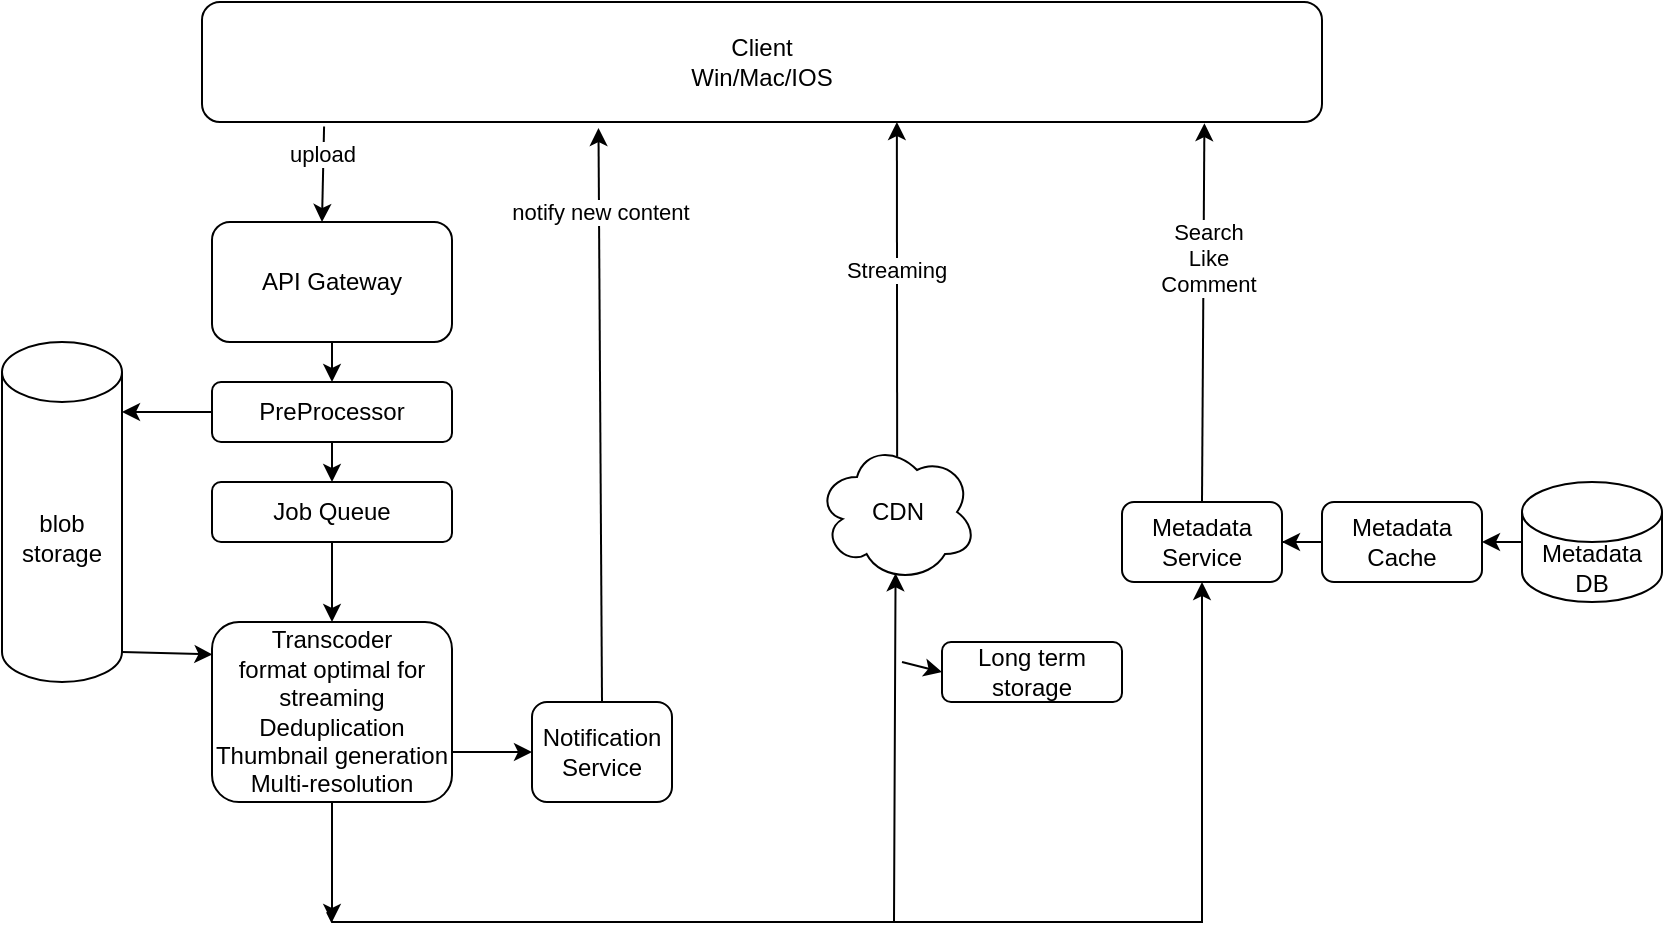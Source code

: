 <mxfile version="21.6.5" type="github">
  <diagram name="Page-1" id="9HRWg_nKx9RJw2YP3a8P">
    <mxGraphModel dx="2266" dy="837" grid="1" gridSize="10" guides="1" tooltips="1" connect="1" arrows="1" fold="1" page="1" pageScale="1" pageWidth="850" pageHeight="1100" math="0" shadow="0">
      <root>
        <mxCell id="0" />
        <mxCell id="1" parent="0" />
        <mxCell id="OMEROkEiJDGjKePTu1JV-1" value="Client&lt;br&gt;Win/Mac/IOS" style="rounded=1;whiteSpace=wrap;html=1;" vertex="1" parent="1">
          <mxGeometry x="120" y="110" width="560" height="60" as="geometry" />
        </mxCell>
        <mxCell id="OMEROkEiJDGjKePTu1JV-2" value="" style="endArrow=classic;html=1;rounded=0;exitX=0.109;exitY=1.037;exitDx=0;exitDy=0;exitPerimeter=0;" edge="1" parent="1" source="OMEROkEiJDGjKePTu1JV-1">
          <mxGeometry width="50" height="50" relative="1" as="geometry">
            <mxPoint x="125" y="360" as="sourcePoint" />
            <mxPoint x="180" y="220" as="targetPoint" />
          </mxGeometry>
        </mxCell>
        <mxCell id="OMEROkEiJDGjKePTu1JV-3" value="upload" style="edgeLabel;html=1;align=center;verticalAlign=middle;resizable=0;points=[];" vertex="1" connectable="0" parent="OMEROkEiJDGjKePTu1JV-2">
          <mxGeometry x="-0.417" y="-1" relative="1" as="geometry">
            <mxPoint as="offset" />
          </mxGeometry>
        </mxCell>
        <mxCell id="OMEROkEiJDGjKePTu1JV-4" value="API Gateway" style="rounded=1;whiteSpace=wrap;html=1;" vertex="1" parent="1">
          <mxGeometry x="125" y="220" width="120" height="60" as="geometry" />
        </mxCell>
        <mxCell id="OMEROkEiJDGjKePTu1JV-11" value="Metadata DB" style="shape=cylinder3;whiteSpace=wrap;html=1;boundedLbl=1;backgroundOutline=1;size=15;" vertex="1" parent="1">
          <mxGeometry x="780" y="350" width="70" height="60" as="geometry" />
        </mxCell>
        <mxCell id="OMEROkEiJDGjKePTu1JV-12" value="CDN" style="ellipse;shape=cloud;whiteSpace=wrap;html=1;" vertex="1" parent="1">
          <mxGeometry x="427.5" y="330" width="80" height="70" as="geometry" />
        </mxCell>
        <mxCell id="OMEROkEiJDGjKePTu1JV-13" value="" style="endArrow=classic;html=1;rounded=0;exitX=0.5;exitY=1;exitDx=0;exitDy=0;entryX=0.491;entryY=0.938;entryDx=0;entryDy=0;entryPerimeter=0;" edge="1" parent="1" target="OMEROkEiJDGjKePTu1JV-12">
          <mxGeometry width="50" height="50" relative="1" as="geometry">
            <mxPoint x="182.5" y="565" as="sourcePoint" />
            <mxPoint x="186" y="530.56" as="targetPoint" />
            <Array as="points">
              <mxPoint x="185" y="570" />
              <mxPoint x="466" y="570" />
            </Array>
          </mxGeometry>
        </mxCell>
        <mxCell id="OMEROkEiJDGjKePTu1JV-14" value="Long term storage" style="rounded=1;whiteSpace=wrap;html=1;" vertex="1" parent="1">
          <mxGeometry x="490" y="430" width="90" height="30" as="geometry" />
        </mxCell>
        <mxCell id="OMEROkEiJDGjKePTu1JV-15" value="" style="endArrow=classic;html=1;rounded=0;entryX=0;entryY=0.5;entryDx=0;entryDy=0;" edge="1" parent="1" target="OMEROkEiJDGjKePTu1JV-14">
          <mxGeometry width="50" height="50" relative="1" as="geometry">
            <mxPoint x="470" y="440" as="sourcePoint" />
            <mxPoint x="155" y="620" as="targetPoint" />
          </mxGeometry>
        </mxCell>
        <mxCell id="OMEROkEiJDGjKePTu1JV-16" value="Notification Service" style="rounded=1;whiteSpace=wrap;html=1;" vertex="1" parent="1">
          <mxGeometry x="285" y="460" width="70" height="50" as="geometry" />
        </mxCell>
        <mxCell id="OMEROkEiJDGjKePTu1JV-17" value="" style="endArrow=classic;html=1;rounded=0;exitX=1;exitY=0.5;exitDx=0;exitDy=0;entryX=0;entryY=0.5;entryDx=0;entryDy=0;" edge="1" parent="1" target="OMEROkEiJDGjKePTu1JV-16">
          <mxGeometry width="50" height="50" relative="1" as="geometry">
            <mxPoint x="245" y="485" as="sourcePoint" />
            <mxPoint x="360" y="350" as="targetPoint" />
          </mxGeometry>
        </mxCell>
        <mxCell id="OMEROkEiJDGjKePTu1JV-18" value="" style="endArrow=classic;html=1;rounded=0;exitX=0.5;exitY=1;exitDx=0;exitDy=0;" edge="1" parent="1" source="OMEROkEiJDGjKePTu1JV-4">
          <mxGeometry width="50" height="50" relative="1" as="geometry">
            <mxPoint x="260" y="290" as="sourcePoint" />
            <mxPoint x="185" y="300" as="targetPoint" />
          </mxGeometry>
        </mxCell>
        <mxCell id="OMEROkEiJDGjKePTu1JV-22" value="" style="endArrow=classic;html=1;rounded=0;entryX=0.354;entryY=1.05;entryDx=0;entryDy=0;exitX=0.5;exitY=0;exitDx=0;exitDy=0;entryPerimeter=0;" edge="1" parent="1" source="OMEROkEiJDGjKePTu1JV-16" target="OMEROkEiJDGjKePTu1JV-1">
          <mxGeometry width="50" height="50" relative="1" as="geometry">
            <mxPoint x="310" y="350" as="sourcePoint" />
            <mxPoint x="360" y="300" as="targetPoint" />
          </mxGeometry>
        </mxCell>
        <mxCell id="OMEROkEiJDGjKePTu1JV-54" value="notify new content" style="edgeLabel;html=1;align=center;verticalAlign=middle;resizable=0;points=[];" vertex="1" connectable="0" parent="OMEROkEiJDGjKePTu1JV-22">
          <mxGeometry x="0.71" relative="1" as="geometry">
            <mxPoint as="offset" />
          </mxGeometry>
        </mxCell>
        <mxCell id="OMEROkEiJDGjKePTu1JV-23" value="" style="endArrow=classic;html=1;rounded=0;entryX=0.799;entryY=1.063;entryDx=0;entryDy=0;entryPerimeter=0;exitX=0.501;exitY=0.105;exitDx=0;exitDy=0;exitPerimeter=0;" edge="1" parent="1" source="OMEROkEiJDGjKePTu1JV-12">
          <mxGeometry width="50" height="50" relative="1" as="geometry">
            <mxPoint x="669.5" y="506.22" as="sourcePoint" />
            <mxPoint x="467.44" y="170.0" as="targetPoint" />
          </mxGeometry>
        </mxCell>
        <mxCell id="OMEROkEiJDGjKePTu1JV-37" value="Streaming" style="edgeLabel;html=1;align=center;verticalAlign=middle;resizable=0;points=[];" vertex="1" connectable="0" parent="OMEROkEiJDGjKePTu1JV-23">
          <mxGeometry x="0.121" y="1" relative="1" as="geometry">
            <mxPoint as="offset" />
          </mxGeometry>
        </mxCell>
        <mxCell id="OMEROkEiJDGjKePTu1JV-46" style="edgeStyle=orthogonalEdgeStyle;rounded=0;orthogonalLoop=1;jettySize=auto;html=1;entryX=1;entryY=0.5;entryDx=0;entryDy=0;" edge="1" parent="1" source="OMEROkEiJDGjKePTu1JV-27" target="OMEROkEiJDGjKePTu1JV-39">
          <mxGeometry relative="1" as="geometry" />
        </mxCell>
        <mxCell id="OMEROkEiJDGjKePTu1JV-27" value="Metadata Cache" style="rounded=1;whiteSpace=wrap;html=1;" vertex="1" parent="1">
          <mxGeometry x="680" y="360" width="80" height="40" as="geometry" />
        </mxCell>
        <mxCell id="OMEROkEiJDGjKePTu1JV-29" value="" style="endArrow=classic;html=1;rounded=0;entryX=0.5;entryY=0;entryDx=0;entryDy=0;" edge="1" parent="1" target="OMEROkEiJDGjKePTu1JV-30">
          <mxGeometry width="50" height="50" relative="1" as="geometry">
            <mxPoint x="185" y="380" as="sourcePoint" />
            <mxPoint x="185" y="450" as="targetPoint" />
          </mxGeometry>
        </mxCell>
        <mxCell id="OMEROkEiJDGjKePTu1JV-30" value="Transcoder&lt;br style=&quot;border-color: var(--border-color);&quot;&gt;format optimal for streaming&lt;br style=&quot;border-color: var(--border-color);&quot;&gt;Deduplication&lt;br&gt;Thumbnail generation&lt;br&gt;Multi-resolution" style="rounded=1;whiteSpace=wrap;html=1;" vertex="1" parent="1">
          <mxGeometry x="125" y="420" width="120" height="90" as="geometry" />
        </mxCell>
        <mxCell id="OMEROkEiJDGjKePTu1JV-31" value="PreProcessor" style="rounded=1;whiteSpace=wrap;html=1;" vertex="1" parent="1">
          <mxGeometry x="125" y="300" width="120" height="30" as="geometry" />
        </mxCell>
        <mxCell id="OMEROkEiJDGjKePTu1JV-32" value="blob storage" style="shape=cylinder3;whiteSpace=wrap;html=1;boundedLbl=1;backgroundOutline=1;size=15;" vertex="1" parent="1">
          <mxGeometry x="20" y="280" width="60" height="170" as="geometry" />
        </mxCell>
        <mxCell id="OMEROkEiJDGjKePTu1JV-33" value="" style="endArrow=classic;html=1;rounded=0;exitX=0;exitY=0.5;exitDx=0;exitDy=0;" edge="1" parent="1" source="OMEROkEiJDGjKePTu1JV-31">
          <mxGeometry width="50" height="50" relative="1" as="geometry">
            <mxPoint x="130" y="400" as="sourcePoint" />
            <mxPoint x="80" y="315" as="targetPoint" />
          </mxGeometry>
        </mxCell>
        <mxCell id="OMEROkEiJDGjKePTu1JV-34" value="Job Queue" style="rounded=1;whiteSpace=wrap;html=1;" vertex="1" parent="1">
          <mxGeometry x="125" y="350" width="120" height="30" as="geometry" />
        </mxCell>
        <mxCell id="OMEROkEiJDGjKePTu1JV-35" value="" style="endArrow=classic;html=1;rounded=0;exitX=0.5;exitY=1;exitDx=0;exitDy=0;entryX=0.5;entryY=0;entryDx=0;entryDy=0;" edge="1" parent="1" source="OMEROkEiJDGjKePTu1JV-31" target="OMEROkEiJDGjKePTu1JV-34">
          <mxGeometry width="50" height="50" relative="1" as="geometry">
            <mxPoint x="400" y="460" as="sourcePoint" />
            <mxPoint x="450" y="410" as="targetPoint" />
          </mxGeometry>
        </mxCell>
        <mxCell id="OMEROkEiJDGjKePTu1JV-36" value="" style="endArrow=classic;html=1;rounded=0;exitX=1;exitY=1;exitDx=0;exitDy=-15;exitPerimeter=0;entryX=0.002;entryY=0.18;entryDx=0;entryDy=0;entryPerimeter=0;" edge="1" parent="1" source="OMEROkEiJDGjKePTu1JV-32" target="OMEROkEiJDGjKePTu1JV-30">
          <mxGeometry width="50" height="50" relative="1" as="geometry">
            <mxPoint x="-280" y="430" as="sourcePoint" />
            <mxPoint x="-230" y="380" as="targetPoint" />
          </mxGeometry>
        </mxCell>
        <mxCell id="OMEROkEiJDGjKePTu1JV-39" value="Metadata Service" style="rounded=1;whiteSpace=wrap;html=1;" vertex="1" parent="1">
          <mxGeometry x="580" y="360" width="80" height="40" as="geometry" />
        </mxCell>
        <mxCell id="OMEROkEiJDGjKePTu1JV-40" value="" style="endArrow=classic;html=1;rounded=0;entryX=0.5;entryY=1;entryDx=0;entryDy=0;" edge="1" parent="1" target="OMEROkEiJDGjKePTu1JV-39">
          <mxGeometry width="50" height="50" relative="1" as="geometry">
            <mxPoint x="460" y="570" as="sourcePoint" />
            <mxPoint x="700" y="520" as="targetPoint" />
            <Array as="points">
              <mxPoint x="620" y="570" />
            </Array>
          </mxGeometry>
        </mxCell>
        <mxCell id="OMEROkEiJDGjKePTu1JV-41" value="" style="endArrow=classic;html=1;rounded=0;exitX=0.5;exitY=0;exitDx=0;exitDy=0;entryX=0.895;entryY=1.01;entryDx=0;entryDy=0;entryPerimeter=0;" edge="1" parent="1" source="OMEROkEiJDGjKePTu1JV-39" target="OMEROkEiJDGjKePTu1JV-1">
          <mxGeometry width="50" height="50" relative="1" as="geometry">
            <mxPoint x="700" y="300" as="sourcePoint" />
            <mxPoint x="750" y="250" as="targetPoint" />
          </mxGeometry>
        </mxCell>
        <mxCell id="OMEROkEiJDGjKePTu1JV-53" value="Search&lt;br&gt;Like&lt;br&gt;Comment" style="edgeLabel;html=1;align=center;verticalAlign=middle;resizable=0;points=[];" vertex="1" connectable="0" parent="OMEROkEiJDGjKePTu1JV-41">
          <mxGeometry x="0.293" y="-2" relative="1" as="geometry">
            <mxPoint as="offset" />
          </mxGeometry>
        </mxCell>
        <mxCell id="OMEROkEiJDGjKePTu1JV-47" value="" style="endArrow=classic;html=1;rounded=0;entryX=1;entryY=0.5;entryDx=0;entryDy=0;exitX=0;exitY=0.5;exitDx=0;exitDy=0;exitPerimeter=0;" edge="1" parent="1" source="OMEROkEiJDGjKePTu1JV-11" target="OMEROkEiJDGjKePTu1JV-27">
          <mxGeometry width="50" height="50" relative="1" as="geometry">
            <mxPoint x="620" y="620" as="sourcePoint" />
            <mxPoint x="670" y="570" as="targetPoint" />
          </mxGeometry>
        </mxCell>
        <mxCell id="OMEROkEiJDGjKePTu1JV-52" value="" style="endArrow=classic;html=1;rounded=0;exitX=0.5;exitY=1;exitDx=0;exitDy=0;" edge="1" parent="1">
          <mxGeometry width="50" height="50" relative="1" as="geometry">
            <mxPoint x="185" y="510" as="sourcePoint" />
            <mxPoint x="185" y="570" as="targetPoint" />
            <Array as="points" />
          </mxGeometry>
        </mxCell>
      </root>
    </mxGraphModel>
  </diagram>
</mxfile>

